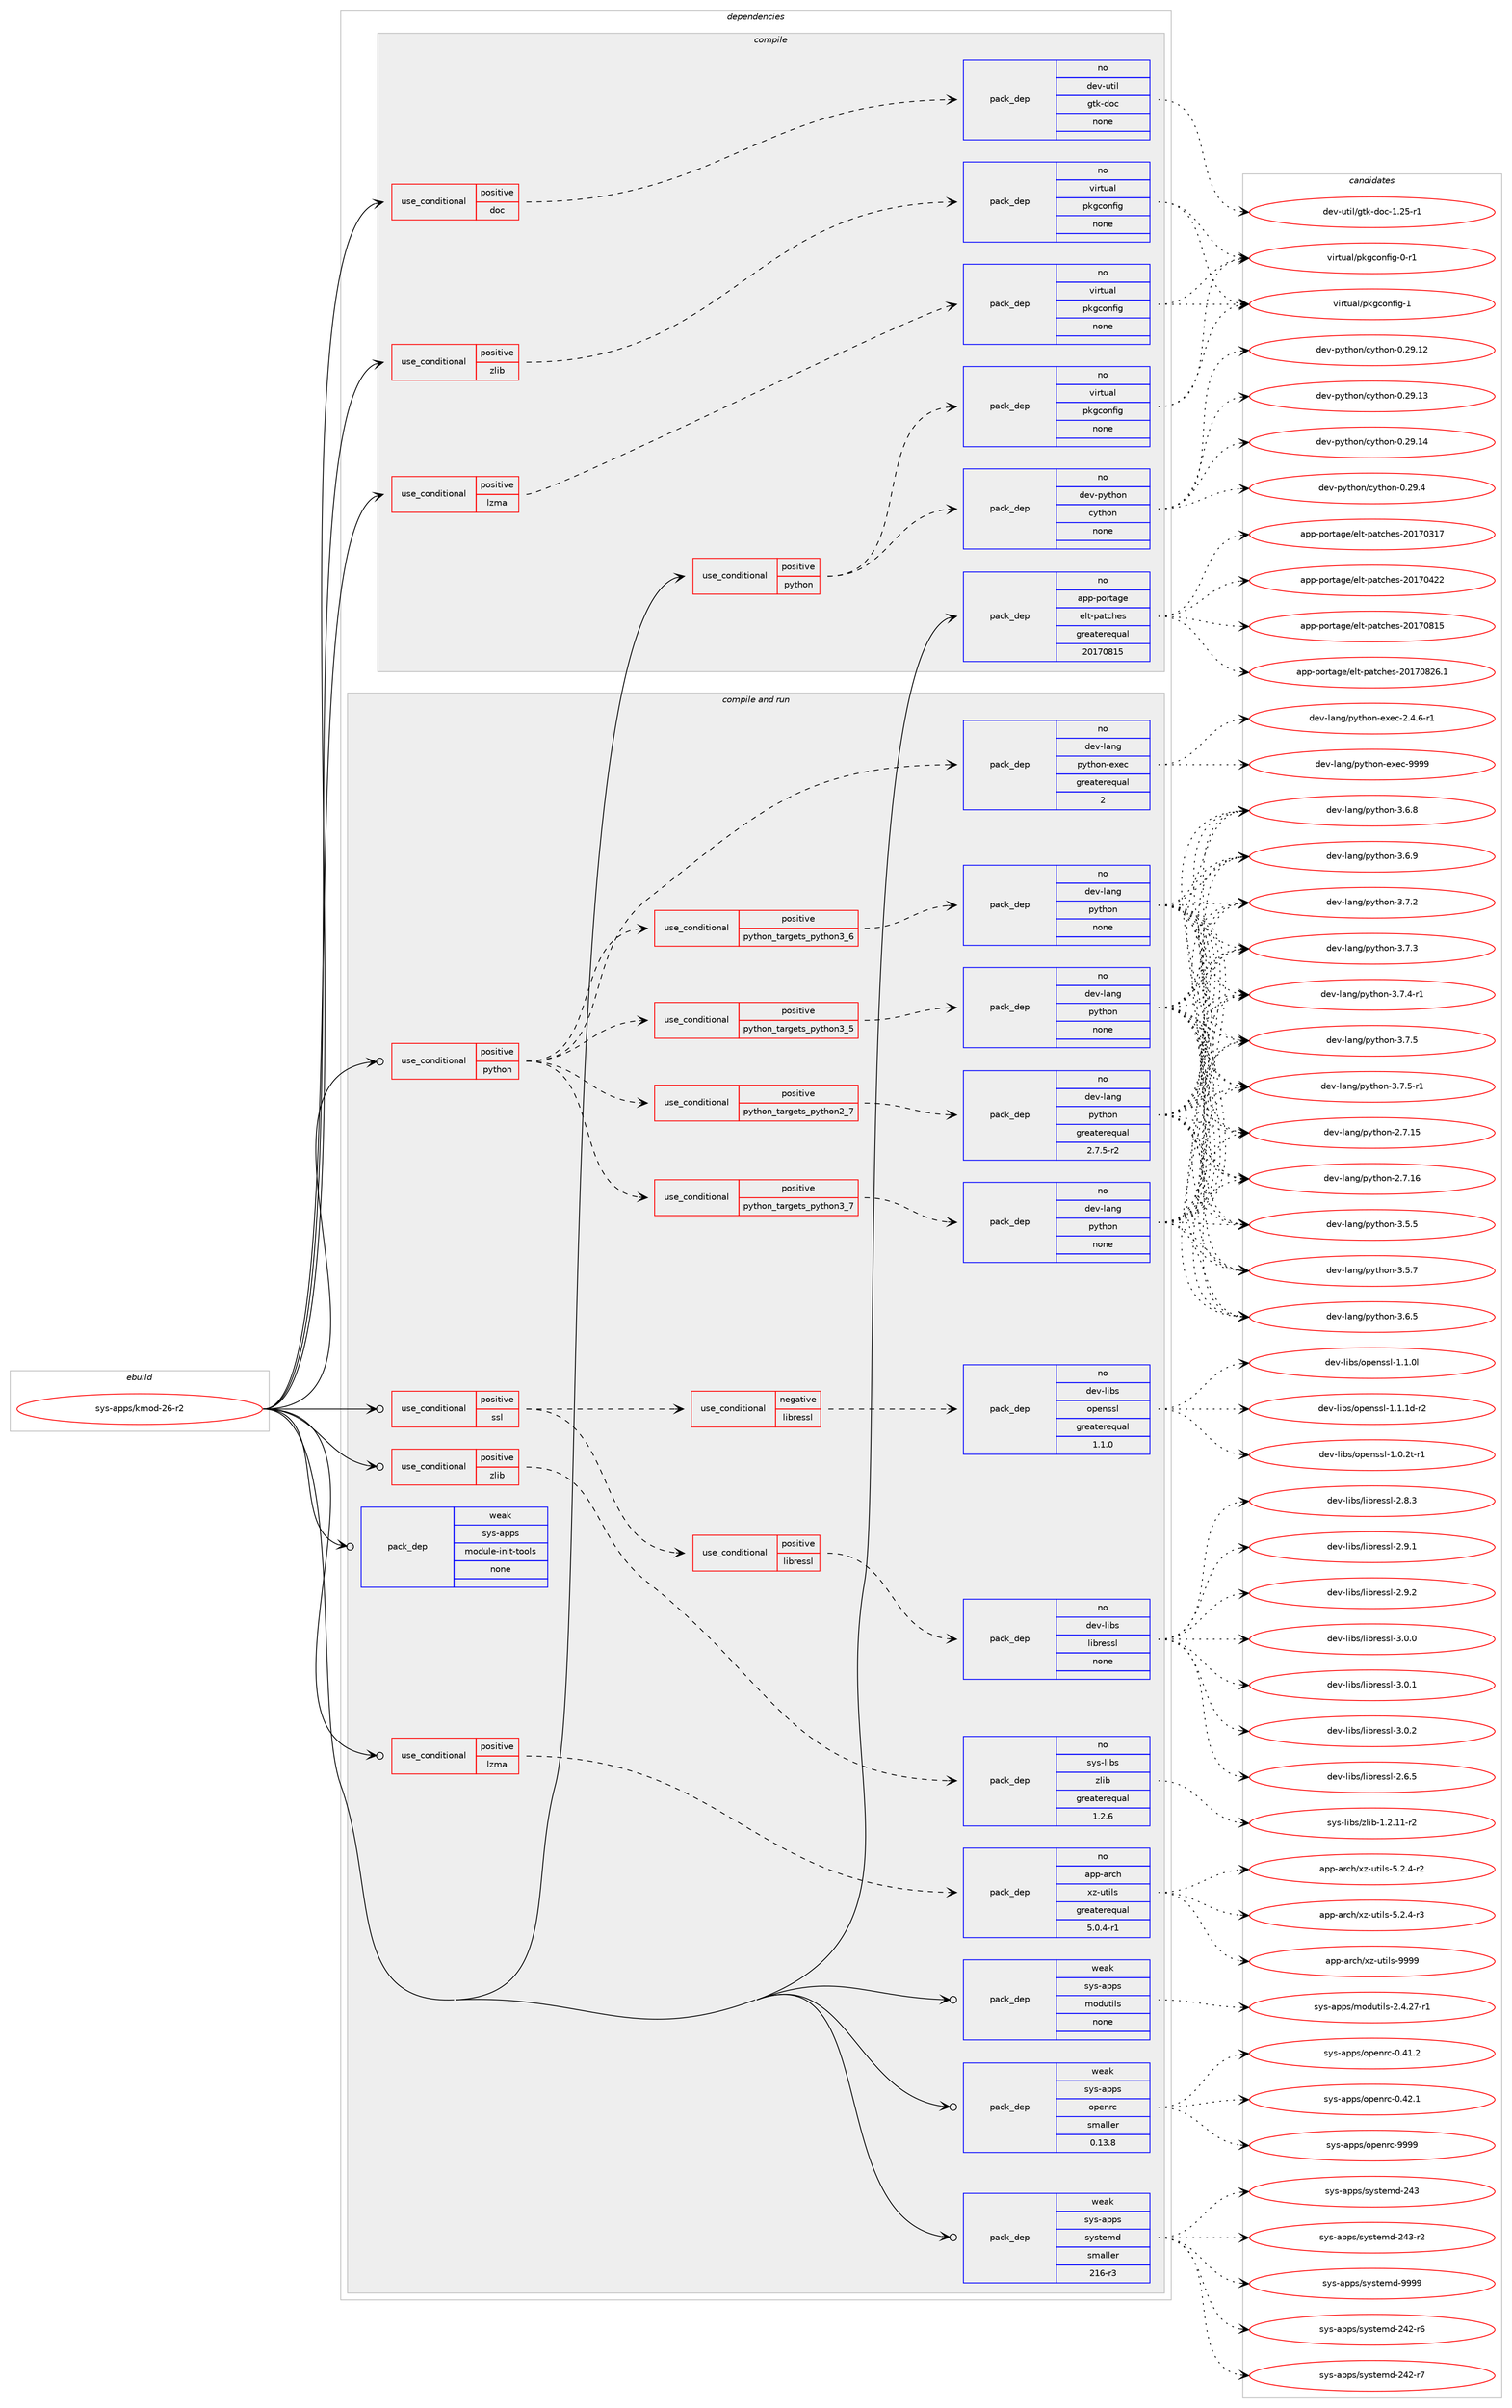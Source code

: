 digraph prolog {

# *************
# Graph options
# *************

newrank=true;
concentrate=true;
compound=true;
graph [rankdir=LR,fontname=Helvetica,fontsize=10,ranksep=1.5];#, ranksep=2.5, nodesep=0.2];
edge  [arrowhead=vee];
node  [fontname=Helvetica,fontsize=10];

# **********
# The ebuild
# **********

subgraph cluster_leftcol {
color=gray;
label=<<i>ebuild</i>>;
id [label="sys-apps/kmod-26-r2", color=red, width=4, href="../sys-apps/kmod-26-r2.svg"];
}

# ****************
# The dependencies
# ****************

subgraph cluster_midcol {
color=gray;
label=<<i>dependencies</i>>;
subgraph cluster_compile {
fillcolor="#eeeeee";
style=filled;
label=<<i>compile</i>>;
subgraph cond210954 {
dependency875922 [label=<<TABLE BORDER="0" CELLBORDER="1" CELLSPACING="0" CELLPADDING="4"><TR><TD ROWSPAN="3" CELLPADDING="10">use_conditional</TD></TR><TR><TD>positive</TD></TR><TR><TD>doc</TD></TR></TABLE>>, shape=none, color=red];
subgraph pack649614 {
dependency875923 [label=<<TABLE BORDER="0" CELLBORDER="1" CELLSPACING="0" CELLPADDING="4" WIDTH="220"><TR><TD ROWSPAN="6" CELLPADDING="30">pack_dep</TD></TR><TR><TD WIDTH="110">no</TD></TR><TR><TD>dev-util</TD></TR><TR><TD>gtk-doc</TD></TR><TR><TD>none</TD></TR><TR><TD></TD></TR></TABLE>>, shape=none, color=blue];
}
dependency875922:e -> dependency875923:w [weight=20,style="dashed",arrowhead="vee"];
}
id:e -> dependency875922:w [weight=20,style="solid",arrowhead="vee"];
subgraph cond210955 {
dependency875924 [label=<<TABLE BORDER="0" CELLBORDER="1" CELLSPACING="0" CELLPADDING="4"><TR><TD ROWSPAN="3" CELLPADDING="10">use_conditional</TD></TR><TR><TD>positive</TD></TR><TR><TD>lzma</TD></TR></TABLE>>, shape=none, color=red];
subgraph pack649615 {
dependency875925 [label=<<TABLE BORDER="0" CELLBORDER="1" CELLSPACING="0" CELLPADDING="4" WIDTH="220"><TR><TD ROWSPAN="6" CELLPADDING="30">pack_dep</TD></TR><TR><TD WIDTH="110">no</TD></TR><TR><TD>virtual</TD></TR><TR><TD>pkgconfig</TD></TR><TR><TD>none</TD></TR><TR><TD></TD></TR></TABLE>>, shape=none, color=blue];
}
dependency875924:e -> dependency875925:w [weight=20,style="dashed",arrowhead="vee"];
}
id:e -> dependency875924:w [weight=20,style="solid",arrowhead="vee"];
subgraph cond210956 {
dependency875926 [label=<<TABLE BORDER="0" CELLBORDER="1" CELLSPACING="0" CELLPADDING="4"><TR><TD ROWSPAN="3" CELLPADDING="10">use_conditional</TD></TR><TR><TD>positive</TD></TR><TR><TD>python</TD></TR></TABLE>>, shape=none, color=red];
subgraph pack649616 {
dependency875927 [label=<<TABLE BORDER="0" CELLBORDER="1" CELLSPACING="0" CELLPADDING="4" WIDTH="220"><TR><TD ROWSPAN="6" CELLPADDING="30">pack_dep</TD></TR><TR><TD WIDTH="110">no</TD></TR><TR><TD>dev-python</TD></TR><TR><TD>cython</TD></TR><TR><TD>none</TD></TR><TR><TD></TD></TR></TABLE>>, shape=none, color=blue];
}
dependency875926:e -> dependency875927:w [weight=20,style="dashed",arrowhead="vee"];
subgraph pack649617 {
dependency875928 [label=<<TABLE BORDER="0" CELLBORDER="1" CELLSPACING="0" CELLPADDING="4" WIDTH="220"><TR><TD ROWSPAN="6" CELLPADDING="30">pack_dep</TD></TR><TR><TD WIDTH="110">no</TD></TR><TR><TD>virtual</TD></TR><TR><TD>pkgconfig</TD></TR><TR><TD>none</TD></TR><TR><TD></TD></TR></TABLE>>, shape=none, color=blue];
}
dependency875926:e -> dependency875928:w [weight=20,style="dashed",arrowhead="vee"];
}
id:e -> dependency875926:w [weight=20,style="solid",arrowhead="vee"];
subgraph cond210957 {
dependency875929 [label=<<TABLE BORDER="0" CELLBORDER="1" CELLSPACING="0" CELLPADDING="4"><TR><TD ROWSPAN="3" CELLPADDING="10">use_conditional</TD></TR><TR><TD>positive</TD></TR><TR><TD>zlib</TD></TR></TABLE>>, shape=none, color=red];
subgraph pack649618 {
dependency875930 [label=<<TABLE BORDER="0" CELLBORDER="1" CELLSPACING="0" CELLPADDING="4" WIDTH="220"><TR><TD ROWSPAN="6" CELLPADDING="30">pack_dep</TD></TR><TR><TD WIDTH="110">no</TD></TR><TR><TD>virtual</TD></TR><TR><TD>pkgconfig</TD></TR><TR><TD>none</TD></TR><TR><TD></TD></TR></TABLE>>, shape=none, color=blue];
}
dependency875929:e -> dependency875930:w [weight=20,style="dashed",arrowhead="vee"];
}
id:e -> dependency875929:w [weight=20,style="solid",arrowhead="vee"];
subgraph pack649619 {
dependency875931 [label=<<TABLE BORDER="0" CELLBORDER="1" CELLSPACING="0" CELLPADDING="4" WIDTH="220"><TR><TD ROWSPAN="6" CELLPADDING="30">pack_dep</TD></TR><TR><TD WIDTH="110">no</TD></TR><TR><TD>app-portage</TD></TR><TR><TD>elt-patches</TD></TR><TR><TD>greaterequal</TD></TR><TR><TD>20170815</TD></TR></TABLE>>, shape=none, color=blue];
}
id:e -> dependency875931:w [weight=20,style="solid",arrowhead="vee"];
}
subgraph cluster_compileandrun {
fillcolor="#eeeeee";
style=filled;
label=<<i>compile and run</i>>;
subgraph cond210958 {
dependency875932 [label=<<TABLE BORDER="0" CELLBORDER="1" CELLSPACING="0" CELLPADDING="4"><TR><TD ROWSPAN="3" CELLPADDING="10">use_conditional</TD></TR><TR><TD>positive</TD></TR><TR><TD>lzma</TD></TR></TABLE>>, shape=none, color=red];
subgraph pack649620 {
dependency875933 [label=<<TABLE BORDER="0" CELLBORDER="1" CELLSPACING="0" CELLPADDING="4" WIDTH="220"><TR><TD ROWSPAN="6" CELLPADDING="30">pack_dep</TD></TR><TR><TD WIDTH="110">no</TD></TR><TR><TD>app-arch</TD></TR><TR><TD>xz-utils</TD></TR><TR><TD>greaterequal</TD></TR><TR><TD>5.0.4-r1</TD></TR></TABLE>>, shape=none, color=blue];
}
dependency875932:e -> dependency875933:w [weight=20,style="dashed",arrowhead="vee"];
}
id:e -> dependency875932:w [weight=20,style="solid",arrowhead="odotvee"];
subgraph cond210959 {
dependency875934 [label=<<TABLE BORDER="0" CELLBORDER="1" CELLSPACING="0" CELLPADDING="4"><TR><TD ROWSPAN="3" CELLPADDING="10">use_conditional</TD></TR><TR><TD>positive</TD></TR><TR><TD>python</TD></TR></TABLE>>, shape=none, color=red];
subgraph cond210960 {
dependency875935 [label=<<TABLE BORDER="0" CELLBORDER="1" CELLSPACING="0" CELLPADDING="4"><TR><TD ROWSPAN="3" CELLPADDING="10">use_conditional</TD></TR><TR><TD>positive</TD></TR><TR><TD>python_targets_python2_7</TD></TR></TABLE>>, shape=none, color=red];
subgraph pack649621 {
dependency875936 [label=<<TABLE BORDER="0" CELLBORDER="1" CELLSPACING="0" CELLPADDING="4" WIDTH="220"><TR><TD ROWSPAN="6" CELLPADDING="30">pack_dep</TD></TR><TR><TD WIDTH="110">no</TD></TR><TR><TD>dev-lang</TD></TR><TR><TD>python</TD></TR><TR><TD>greaterequal</TD></TR><TR><TD>2.7.5-r2</TD></TR></TABLE>>, shape=none, color=blue];
}
dependency875935:e -> dependency875936:w [weight=20,style="dashed",arrowhead="vee"];
}
dependency875934:e -> dependency875935:w [weight=20,style="dashed",arrowhead="vee"];
subgraph cond210961 {
dependency875937 [label=<<TABLE BORDER="0" CELLBORDER="1" CELLSPACING="0" CELLPADDING="4"><TR><TD ROWSPAN="3" CELLPADDING="10">use_conditional</TD></TR><TR><TD>positive</TD></TR><TR><TD>python_targets_python3_5</TD></TR></TABLE>>, shape=none, color=red];
subgraph pack649622 {
dependency875938 [label=<<TABLE BORDER="0" CELLBORDER="1" CELLSPACING="0" CELLPADDING="4" WIDTH="220"><TR><TD ROWSPAN="6" CELLPADDING="30">pack_dep</TD></TR><TR><TD WIDTH="110">no</TD></TR><TR><TD>dev-lang</TD></TR><TR><TD>python</TD></TR><TR><TD>none</TD></TR><TR><TD></TD></TR></TABLE>>, shape=none, color=blue];
}
dependency875937:e -> dependency875938:w [weight=20,style="dashed",arrowhead="vee"];
}
dependency875934:e -> dependency875937:w [weight=20,style="dashed",arrowhead="vee"];
subgraph cond210962 {
dependency875939 [label=<<TABLE BORDER="0" CELLBORDER="1" CELLSPACING="0" CELLPADDING="4"><TR><TD ROWSPAN="3" CELLPADDING="10">use_conditional</TD></TR><TR><TD>positive</TD></TR><TR><TD>python_targets_python3_6</TD></TR></TABLE>>, shape=none, color=red];
subgraph pack649623 {
dependency875940 [label=<<TABLE BORDER="0" CELLBORDER="1" CELLSPACING="0" CELLPADDING="4" WIDTH="220"><TR><TD ROWSPAN="6" CELLPADDING="30">pack_dep</TD></TR><TR><TD WIDTH="110">no</TD></TR><TR><TD>dev-lang</TD></TR><TR><TD>python</TD></TR><TR><TD>none</TD></TR><TR><TD></TD></TR></TABLE>>, shape=none, color=blue];
}
dependency875939:e -> dependency875940:w [weight=20,style="dashed",arrowhead="vee"];
}
dependency875934:e -> dependency875939:w [weight=20,style="dashed",arrowhead="vee"];
subgraph cond210963 {
dependency875941 [label=<<TABLE BORDER="0" CELLBORDER="1" CELLSPACING="0" CELLPADDING="4"><TR><TD ROWSPAN="3" CELLPADDING="10">use_conditional</TD></TR><TR><TD>positive</TD></TR><TR><TD>python_targets_python3_7</TD></TR></TABLE>>, shape=none, color=red];
subgraph pack649624 {
dependency875942 [label=<<TABLE BORDER="0" CELLBORDER="1" CELLSPACING="0" CELLPADDING="4" WIDTH="220"><TR><TD ROWSPAN="6" CELLPADDING="30">pack_dep</TD></TR><TR><TD WIDTH="110">no</TD></TR><TR><TD>dev-lang</TD></TR><TR><TD>python</TD></TR><TR><TD>none</TD></TR><TR><TD></TD></TR></TABLE>>, shape=none, color=blue];
}
dependency875941:e -> dependency875942:w [weight=20,style="dashed",arrowhead="vee"];
}
dependency875934:e -> dependency875941:w [weight=20,style="dashed",arrowhead="vee"];
subgraph pack649625 {
dependency875943 [label=<<TABLE BORDER="0" CELLBORDER="1" CELLSPACING="0" CELLPADDING="4" WIDTH="220"><TR><TD ROWSPAN="6" CELLPADDING="30">pack_dep</TD></TR><TR><TD WIDTH="110">no</TD></TR><TR><TD>dev-lang</TD></TR><TR><TD>python-exec</TD></TR><TR><TD>greaterequal</TD></TR><TR><TD>2</TD></TR></TABLE>>, shape=none, color=blue];
}
dependency875934:e -> dependency875943:w [weight=20,style="dashed",arrowhead="vee"];
}
id:e -> dependency875934:w [weight=20,style="solid",arrowhead="odotvee"];
subgraph cond210964 {
dependency875944 [label=<<TABLE BORDER="0" CELLBORDER="1" CELLSPACING="0" CELLPADDING="4"><TR><TD ROWSPAN="3" CELLPADDING="10">use_conditional</TD></TR><TR><TD>positive</TD></TR><TR><TD>ssl</TD></TR></TABLE>>, shape=none, color=red];
subgraph cond210965 {
dependency875945 [label=<<TABLE BORDER="0" CELLBORDER="1" CELLSPACING="0" CELLPADDING="4"><TR><TD ROWSPAN="3" CELLPADDING="10">use_conditional</TD></TR><TR><TD>negative</TD></TR><TR><TD>libressl</TD></TR></TABLE>>, shape=none, color=red];
subgraph pack649626 {
dependency875946 [label=<<TABLE BORDER="0" CELLBORDER="1" CELLSPACING="0" CELLPADDING="4" WIDTH="220"><TR><TD ROWSPAN="6" CELLPADDING="30">pack_dep</TD></TR><TR><TD WIDTH="110">no</TD></TR><TR><TD>dev-libs</TD></TR><TR><TD>openssl</TD></TR><TR><TD>greaterequal</TD></TR><TR><TD>1.1.0</TD></TR></TABLE>>, shape=none, color=blue];
}
dependency875945:e -> dependency875946:w [weight=20,style="dashed",arrowhead="vee"];
}
dependency875944:e -> dependency875945:w [weight=20,style="dashed",arrowhead="vee"];
subgraph cond210966 {
dependency875947 [label=<<TABLE BORDER="0" CELLBORDER="1" CELLSPACING="0" CELLPADDING="4"><TR><TD ROWSPAN="3" CELLPADDING="10">use_conditional</TD></TR><TR><TD>positive</TD></TR><TR><TD>libressl</TD></TR></TABLE>>, shape=none, color=red];
subgraph pack649627 {
dependency875948 [label=<<TABLE BORDER="0" CELLBORDER="1" CELLSPACING="0" CELLPADDING="4" WIDTH="220"><TR><TD ROWSPAN="6" CELLPADDING="30">pack_dep</TD></TR><TR><TD WIDTH="110">no</TD></TR><TR><TD>dev-libs</TD></TR><TR><TD>libressl</TD></TR><TR><TD>none</TD></TR><TR><TD></TD></TR></TABLE>>, shape=none, color=blue];
}
dependency875947:e -> dependency875948:w [weight=20,style="dashed",arrowhead="vee"];
}
dependency875944:e -> dependency875947:w [weight=20,style="dashed",arrowhead="vee"];
}
id:e -> dependency875944:w [weight=20,style="solid",arrowhead="odotvee"];
subgraph cond210967 {
dependency875949 [label=<<TABLE BORDER="0" CELLBORDER="1" CELLSPACING="0" CELLPADDING="4"><TR><TD ROWSPAN="3" CELLPADDING="10">use_conditional</TD></TR><TR><TD>positive</TD></TR><TR><TD>zlib</TD></TR></TABLE>>, shape=none, color=red];
subgraph pack649628 {
dependency875950 [label=<<TABLE BORDER="0" CELLBORDER="1" CELLSPACING="0" CELLPADDING="4" WIDTH="220"><TR><TD ROWSPAN="6" CELLPADDING="30">pack_dep</TD></TR><TR><TD WIDTH="110">no</TD></TR><TR><TD>sys-libs</TD></TR><TR><TD>zlib</TD></TR><TR><TD>greaterequal</TD></TR><TR><TD>1.2.6</TD></TR></TABLE>>, shape=none, color=blue];
}
dependency875949:e -> dependency875950:w [weight=20,style="dashed",arrowhead="vee"];
}
id:e -> dependency875949:w [weight=20,style="solid",arrowhead="odotvee"];
subgraph pack649629 {
dependency875951 [label=<<TABLE BORDER="0" CELLBORDER="1" CELLSPACING="0" CELLPADDING="4" WIDTH="220"><TR><TD ROWSPAN="6" CELLPADDING="30">pack_dep</TD></TR><TR><TD WIDTH="110">weak</TD></TR><TR><TD>sys-apps</TD></TR><TR><TD>module-init-tools</TD></TR><TR><TD>none</TD></TR><TR><TD></TD></TR></TABLE>>, shape=none, color=blue];
}
id:e -> dependency875951:w [weight=20,style="solid",arrowhead="odotvee"];
subgraph pack649630 {
dependency875952 [label=<<TABLE BORDER="0" CELLBORDER="1" CELLSPACING="0" CELLPADDING="4" WIDTH="220"><TR><TD ROWSPAN="6" CELLPADDING="30">pack_dep</TD></TR><TR><TD WIDTH="110">weak</TD></TR><TR><TD>sys-apps</TD></TR><TR><TD>modutils</TD></TR><TR><TD>none</TD></TR><TR><TD></TD></TR></TABLE>>, shape=none, color=blue];
}
id:e -> dependency875952:w [weight=20,style="solid",arrowhead="odotvee"];
subgraph pack649631 {
dependency875953 [label=<<TABLE BORDER="0" CELLBORDER="1" CELLSPACING="0" CELLPADDING="4" WIDTH="220"><TR><TD ROWSPAN="6" CELLPADDING="30">pack_dep</TD></TR><TR><TD WIDTH="110">weak</TD></TR><TR><TD>sys-apps</TD></TR><TR><TD>openrc</TD></TR><TR><TD>smaller</TD></TR><TR><TD>0.13.8</TD></TR></TABLE>>, shape=none, color=blue];
}
id:e -> dependency875953:w [weight=20,style="solid",arrowhead="odotvee"];
subgraph pack649632 {
dependency875954 [label=<<TABLE BORDER="0" CELLBORDER="1" CELLSPACING="0" CELLPADDING="4" WIDTH="220"><TR><TD ROWSPAN="6" CELLPADDING="30">pack_dep</TD></TR><TR><TD WIDTH="110">weak</TD></TR><TR><TD>sys-apps</TD></TR><TR><TD>systemd</TD></TR><TR><TD>smaller</TD></TR><TR><TD>216-r3</TD></TR></TABLE>>, shape=none, color=blue];
}
id:e -> dependency875954:w [weight=20,style="solid",arrowhead="odotvee"];
}
subgraph cluster_run {
fillcolor="#eeeeee";
style=filled;
label=<<i>run</i>>;
}
}

# **************
# The candidates
# **************

subgraph cluster_choices {
rank=same;
color=gray;
label=<<i>candidates</i>>;

subgraph choice649614 {
color=black;
nodesep=1;
choice1001011184511711610510847103116107451001119945494650534511449 [label="dev-util/gtk-doc-1.25-r1", color=red, width=4,href="../dev-util/gtk-doc-1.25-r1.svg"];
dependency875923:e -> choice1001011184511711610510847103116107451001119945494650534511449:w [style=dotted,weight="100"];
}
subgraph choice649615 {
color=black;
nodesep=1;
choice11810511411611797108471121071039911111010210510345484511449 [label="virtual/pkgconfig-0-r1", color=red, width=4,href="../virtual/pkgconfig-0-r1.svg"];
choice1181051141161179710847112107103991111101021051034549 [label="virtual/pkgconfig-1", color=red, width=4,href="../virtual/pkgconfig-1.svg"];
dependency875925:e -> choice11810511411611797108471121071039911111010210510345484511449:w [style=dotted,weight="100"];
dependency875925:e -> choice1181051141161179710847112107103991111101021051034549:w [style=dotted,weight="100"];
}
subgraph choice649616 {
color=black;
nodesep=1;
choice1001011184511212111610411111047991211161041111104548465057464950 [label="dev-python/cython-0.29.12", color=red, width=4,href="../dev-python/cython-0.29.12.svg"];
choice1001011184511212111610411111047991211161041111104548465057464951 [label="dev-python/cython-0.29.13", color=red, width=4,href="../dev-python/cython-0.29.13.svg"];
choice1001011184511212111610411111047991211161041111104548465057464952 [label="dev-python/cython-0.29.14", color=red, width=4,href="../dev-python/cython-0.29.14.svg"];
choice10010111845112121116104111110479912111610411111045484650574652 [label="dev-python/cython-0.29.4", color=red, width=4,href="../dev-python/cython-0.29.4.svg"];
dependency875927:e -> choice1001011184511212111610411111047991211161041111104548465057464950:w [style=dotted,weight="100"];
dependency875927:e -> choice1001011184511212111610411111047991211161041111104548465057464951:w [style=dotted,weight="100"];
dependency875927:e -> choice1001011184511212111610411111047991211161041111104548465057464952:w [style=dotted,weight="100"];
dependency875927:e -> choice10010111845112121116104111110479912111610411111045484650574652:w [style=dotted,weight="100"];
}
subgraph choice649617 {
color=black;
nodesep=1;
choice11810511411611797108471121071039911111010210510345484511449 [label="virtual/pkgconfig-0-r1", color=red, width=4,href="../virtual/pkgconfig-0-r1.svg"];
choice1181051141161179710847112107103991111101021051034549 [label="virtual/pkgconfig-1", color=red, width=4,href="../virtual/pkgconfig-1.svg"];
dependency875928:e -> choice11810511411611797108471121071039911111010210510345484511449:w [style=dotted,weight="100"];
dependency875928:e -> choice1181051141161179710847112107103991111101021051034549:w [style=dotted,weight="100"];
}
subgraph choice649618 {
color=black;
nodesep=1;
choice11810511411611797108471121071039911111010210510345484511449 [label="virtual/pkgconfig-0-r1", color=red, width=4,href="../virtual/pkgconfig-0-r1.svg"];
choice1181051141161179710847112107103991111101021051034549 [label="virtual/pkgconfig-1", color=red, width=4,href="../virtual/pkgconfig-1.svg"];
dependency875930:e -> choice11810511411611797108471121071039911111010210510345484511449:w [style=dotted,weight="100"];
dependency875930:e -> choice1181051141161179710847112107103991111101021051034549:w [style=dotted,weight="100"];
}
subgraph choice649619 {
color=black;
nodesep=1;
choice97112112451121111141169710310147101108116451129711699104101115455048495548514955 [label="app-portage/elt-patches-20170317", color=red, width=4,href="../app-portage/elt-patches-20170317.svg"];
choice97112112451121111141169710310147101108116451129711699104101115455048495548525050 [label="app-portage/elt-patches-20170422", color=red, width=4,href="../app-portage/elt-patches-20170422.svg"];
choice97112112451121111141169710310147101108116451129711699104101115455048495548564953 [label="app-portage/elt-patches-20170815", color=red, width=4,href="../app-portage/elt-patches-20170815.svg"];
choice971121124511211111411697103101471011081164511297116991041011154550484955485650544649 [label="app-portage/elt-patches-20170826.1", color=red, width=4,href="../app-portage/elt-patches-20170826.1.svg"];
dependency875931:e -> choice97112112451121111141169710310147101108116451129711699104101115455048495548514955:w [style=dotted,weight="100"];
dependency875931:e -> choice97112112451121111141169710310147101108116451129711699104101115455048495548525050:w [style=dotted,weight="100"];
dependency875931:e -> choice97112112451121111141169710310147101108116451129711699104101115455048495548564953:w [style=dotted,weight="100"];
dependency875931:e -> choice971121124511211111411697103101471011081164511297116991041011154550484955485650544649:w [style=dotted,weight="100"];
}
subgraph choice649620 {
color=black;
nodesep=1;
choice9711211245971149910447120122451171161051081154553465046524511450 [label="app-arch/xz-utils-5.2.4-r2", color=red, width=4,href="../app-arch/xz-utils-5.2.4-r2.svg"];
choice9711211245971149910447120122451171161051081154553465046524511451 [label="app-arch/xz-utils-5.2.4-r3", color=red, width=4,href="../app-arch/xz-utils-5.2.4-r3.svg"];
choice9711211245971149910447120122451171161051081154557575757 [label="app-arch/xz-utils-9999", color=red, width=4,href="../app-arch/xz-utils-9999.svg"];
dependency875933:e -> choice9711211245971149910447120122451171161051081154553465046524511450:w [style=dotted,weight="100"];
dependency875933:e -> choice9711211245971149910447120122451171161051081154553465046524511451:w [style=dotted,weight="100"];
dependency875933:e -> choice9711211245971149910447120122451171161051081154557575757:w [style=dotted,weight="100"];
}
subgraph choice649621 {
color=black;
nodesep=1;
choice10010111845108971101034711212111610411111045504655464953 [label="dev-lang/python-2.7.15", color=red, width=4,href="../dev-lang/python-2.7.15.svg"];
choice10010111845108971101034711212111610411111045504655464954 [label="dev-lang/python-2.7.16", color=red, width=4,href="../dev-lang/python-2.7.16.svg"];
choice100101118451089711010347112121116104111110455146534653 [label="dev-lang/python-3.5.5", color=red, width=4,href="../dev-lang/python-3.5.5.svg"];
choice100101118451089711010347112121116104111110455146534655 [label="dev-lang/python-3.5.7", color=red, width=4,href="../dev-lang/python-3.5.7.svg"];
choice100101118451089711010347112121116104111110455146544653 [label="dev-lang/python-3.6.5", color=red, width=4,href="../dev-lang/python-3.6.5.svg"];
choice100101118451089711010347112121116104111110455146544656 [label="dev-lang/python-3.6.8", color=red, width=4,href="../dev-lang/python-3.6.8.svg"];
choice100101118451089711010347112121116104111110455146544657 [label="dev-lang/python-3.6.9", color=red, width=4,href="../dev-lang/python-3.6.9.svg"];
choice100101118451089711010347112121116104111110455146554650 [label="dev-lang/python-3.7.2", color=red, width=4,href="../dev-lang/python-3.7.2.svg"];
choice100101118451089711010347112121116104111110455146554651 [label="dev-lang/python-3.7.3", color=red, width=4,href="../dev-lang/python-3.7.3.svg"];
choice1001011184510897110103471121211161041111104551465546524511449 [label="dev-lang/python-3.7.4-r1", color=red, width=4,href="../dev-lang/python-3.7.4-r1.svg"];
choice100101118451089711010347112121116104111110455146554653 [label="dev-lang/python-3.7.5", color=red, width=4,href="../dev-lang/python-3.7.5.svg"];
choice1001011184510897110103471121211161041111104551465546534511449 [label="dev-lang/python-3.7.5-r1", color=red, width=4,href="../dev-lang/python-3.7.5-r1.svg"];
dependency875936:e -> choice10010111845108971101034711212111610411111045504655464953:w [style=dotted,weight="100"];
dependency875936:e -> choice10010111845108971101034711212111610411111045504655464954:w [style=dotted,weight="100"];
dependency875936:e -> choice100101118451089711010347112121116104111110455146534653:w [style=dotted,weight="100"];
dependency875936:e -> choice100101118451089711010347112121116104111110455146534655:w [style=dotted,weight="100"];
dependency875936:e -> choice100101118451089711010347112121116104111110455146544653:w [style=dotted,weight="100"];
dependency875936:e -> choice100101118451089711010347112121116104111110455146544656:w [style=dotted,weight="100"];
dependency875936:e -> choice100101118451089711010347112121116104111110455146544657:w [style=dotted,weight="100"];
dependency875936:e -> choice100101118451089711010347112121116104111110455146554650:w [style=dotted,weight="100"];
dependency875936:e -> choice100101118451089711010347112121116104111110455146554651:w [style=dotted,weight="100"];
dependency875936:e -> choice1001011184510897110103471121211161041111104551465546524511449:w [style=dotted,weight="100"];
dependency875936:e -> choice100101118451089711010347112121116104111110455146554653:w [style=dotted,weight="100"];
dependency875936:e -> choice1001011184510897110103471121211161041111104551465546534511449:w [style=dotted,weight="100"];
}
subgraph choice649622 {
color=black;
nodesep=1;
choice10010111845108971101034711212111610411111045504655464953 [label="dev-lang/python-2.7.15", color=red, width=4,href="../dev-lang/python-2.7.15.svg"];
choice10010111845108971101034711212111610411111045504655464954 [label="dev-lang/python-2.7.16", color=red, width=4,href="../dev-lang/python-2.7.16.svg"];
choice100101118451089711010347112121116104111110455146534653 [label="dev-lang/python-3.5.5", color=red, width=4,href="../dev-lang/python-3.5.5.svg"];
choice100101118451089711010347112121116104111110455146534655 [label="dev-lang/python-3.5.7", color=red, width=4,href="../dev-lang/python-3.5.7.svg"];
choice100101118451089711010347112121116104111110455146544653 [label="dev-lang/python-3.6.5", color=red, width=4,href="../dev-lang/python-3.6.5.svg"];
choice100101118451089711010347112121116104111110455146544656 [label="dev-lang/python-3.6.8", color=red, width=4,href="../dev-lang/python-3.6.8.svg"];
choice100101118451089711010347112121116104111110455146544657 [label="dev-lang/python-3.6.9", color=red, width=4,href="../dev-lang/python-3.6.9.svg"];
choice100101118451089711010347112121116104111110455146554650 [label="dev-lang/python-3.7.2", color=red, width=4,href="../dev-lang/python-3.7.2.svg"];
choice100101118451089711010347112121116104111110455146554651 [label="dev-lang/python-3.7.3", color=red, width=4,href="../dev-lang/python-3.7.3.svg"];
choice1001011184510897110103471121211161041111104551465546524511449 [label="dev-lang/python-3.7.4-r1", color=red, width=4,href="../dev-lang/python-3.7.4-r1.svg"];
choice100101118451089711010347112121116104111110455146554653 [label="dev-lang/python-3.7.5", color=red, width=4,href="../dev-lang/python-3.7.5.svg"];
choice1001011184510897110103471121211161041111104551465546534511449 [label="dev-lang/python-3.7.5-r1", color=red, width=4,href="../dev-lang/python-3.7.5-r1.svg"];
dependency875938:e -> choice10010111845108971101034711212111610411111045504655464953:w [style=dotted,weight="100"];
dependency875938:e -> choice10010111845108971101034711212111610411111045504655464954:w [style=dotted,weight="100"];
dependency875938:e -> choice100101118451089711010347112121116104111110455146534653:w [style=dotted,weight="100"];
dependency875938:e -> choice100101118451089711010347112121116104111110455146534655:w [style=dotted,weight="100"];
dependency875938:e -> choice100101118451089711010347112121116104111110455146544653:w [style=dotted,weight="100"];
dependency875938:e -> choice100101118451089711010347112121116104111110455146544656:w [style=dotted,weight="100"];
dependency875938:e -> choice100101118451089711010347112121116104111110455146544657:w [style=dotted,weight="100"];
dependency875938:e -> choice100101118451089711010347112121116104111110455146554650:w [style=dotted,weight="100"];
dependency875938:e -> choice100101118451089711010347112121116104111110455146554651:w [style=dotted,weight="100"];
dependency875938:e -> choice1001011184510897110103471121211161041111104551465546524511449:w [style=dotted,weight="100"];
dependency875938:e -> choice100101118451089711010347112121116104111110455146554653:w [style=dotted,weight="100"];
dependency875938:e -> choice1001011184510897110103471121211161041111104551465546534511449:w [style=dotted,weight="100"];
}
subgraph choice649623 {
color=black;
nodesep=1;
choice10010111845108971101034711212111610411111045504655464953 [label="dev-lang/python-2.7.15", color=red, width=4,href="../dev-lang/python-2.7.15.svg"];
choice10010111845108971101034711212111610411111045504655464954 [label="dev-lang/python-2.7.16", color=red, width=4,href="../dev-lang/python-2.7.16.svg"];
choice100101118451089711010347112121116104111110455146534653 [label="dev-lang/python-3.5.5", color=red, width=4,href="../dev-lang/python-3.5.5.svg"];
choice100101118451089711010347112121116104111110455146534655 [label="dev-lang/python-3.5.7", color=red, width=4,href="../dev-lang/python-3.5.7.svg"];
choice100101118451089711010347112121116104111110455146544653 [label="dev-lang/python-3.6.5", color=red, width=4,href="../dev-lang/python-3.6.5.svg"];
choice100101118451089711010347112121116104111110455146544656 [label="dev-lang/python-3.6.8", color=red, width=4,href="../dev-lang/python-3.6.8.svg"];
choice100101118451089711010347112121116104111110455146544657 [label="dev-lang/python-3.6.9", color=red, width=4,href="../dev-lang/python-3.6.9.svg"];
choice100101118451089711010347112121116104111110455146554650 [label="dev-lang/python-3.7.2", color=red, width=4,href="../dev-lang/python-3.7.2.svg"];
choice100101118451089711010347112121116104111110455146554651 [label="dev-lang/python-3.7.3", color=red, width=4,href="../dev-lang/python-3.7.3.svg"];
choice1001011184510897110103471121211161041111104551465546524511449 [label="dev-lang/python-3.7.4-r1", color=red, width=4,href="../dev-lang/python-3.7.4-r1.svg"];
choice100101118451089711010347112121116104111110455146554653 [label="dev-lang/python-3.7.5", color=red, width=4,href="../dev-lang/python-3.7.5.svg"];
choice1001011184510897110103471121211161041111104551465546534511449 [label="dev-lang/python-3.7.5-r1", color=red, width=4,href="../dev-lang/python-3.7.5-r1.svg"];
dependency875940:e -> choice10010111845108971101034711212111610411111045504655464953:w [style=dotted,weight="100"];
dependency875940:e -> choice10010111845108971101034711212111610411111045504655464954:w [style=dotted,weight="100"];
dependency875940:e -> choice100101118451089711010347112121116104111110455146534653:w [style=dotted,weight="100"];
dependency875940:e -> choice100101118451089711010347112121116104111110455146534655:w [style=dotted,weight="100"];
dependency875940:e -> choice100101118451089711010347112121116104111110455146544653:w [style=dotted,weight="100"];
dependency875940:e -> choice100101118451089711010347112121116104111110455146544656:w [style=dotted,weight="100"];
dependency875940:e -> choice100101118451089711010347112121116104111110455146544657:w [style=dotted,weight="100"];
dependency875940:e -> choice100101118451089711010347112121116104111110455146554650:w [style=dotted,weight="100"];
dependency875940:e -> choice100101118451089711010347112121116104111110455146554651:w [style=dotted,weight="100"];
dependency875940:e -> choice1001011184510897110103471121211161041111104551465546524511449:w [style=dotted,weight="100"];
dependency875940:e -> choice100101118451089711010347112121116104111110455146554653:w [style=dotted,weight="100"];
dependency875940:e -> choice1001011184510897110103471121211161041111104551465546534511449:w [style=dotted,weight="100"];
}
subgraph choice649624 {
color=black;
nodesep=1;
choice10010111845108971101034711212111610411111045504655464953 [label="dev-lang/python-2.7.15", color=red, width=4,href="../dev-lang/python-2.7.15.svg"];
choice10010111845108971101034711212111610411111045504655464954 [label="dev-lang/python-2.7.16", color=red, width=4,href="../dev-lang/python-2.7.16.svg"];
choice100101118451089711010347112121116104111110455146534653 [label="dev-lang/python-3.5.5", color=red, width=4,href="../dev-lang/python-3.5.5.svg"];
choice100101118451089711010347112121116104111110455146534655 [label="dev-lang/python-3.5.7", color=red, width=4,href="../dev-lang/python-3.5.7.svg"];
choice100101118451089711010347112121116104111110455146544653 [label="dev-lang/python-3.6.5", color=red, width=4,href="../dev-lang/python-3.6.5.svg"];
choice100101118451089711010347112121116104111110455146544656 [label="dev-lang/python-3.6.8", color=red, width=4,href="../dev-lang/python-3.6.8.svg"];
choice100101118451089711010347112121116104111110455146544657 [label="dev-lang/python-3.6.9", color=red, width=4,href="../dev-lang/python-3.6.9.svg"];
choice100101118451089711010347112121116104111110455146554650 [label="dev-lang/python-3.7.2", color=red, width=4,href="../dev-lang/python-3.7.2.svg"];
choice100101118451089711010347112121116104111110455146554651 [label="dev-lang/python-3.7.3", color=red, width=4,href="../dev-lang/python-3.7.3.svg"];
choice1001011184510897110103471121211161041111104551465546524511449 [label="dev-lang/python-3.7.4-r1", color=red, width=4,href="../dev-lang/python-3.7.4-r1.svg"];
choice100101118451089711010347112121116104111110455146554653 [label="dev-lang/python-3.7.5", color=red, width=4,href="../dev-lang/python-3.7.5.svg"];
choice1001011184510897110103471121211161041111104551465546534511449 [label="dev-lang/python-3.7.5-r1", color=red, width=4,href="../dev-lang/python-3.7.5-r1.svg"];
dependency875942:e -> choice10010111845108971101034711212111610411111045504655464953:w [style=dotted,weight="100"];
dependency875942:e -> choice10010111845108971101034711212111610411111045504655464954:w [style=dotted,weight="100"];
dependency875942:e -> choice100101118451089711010347112121116104111110455146534653:w [style=dotted,weight="100"];
dependency875942:e -> choice100101118451089711010347112121116104111110455146534655:w [style=dotted,weight="100"];
dependency875942:e -> choice100101118451089711010347112121116104111110455146544653:w [style=dotted,weight="100"];
dependency875942:e -> choice100101118451089711010347112121116104111110455146544656:w [style=dotted,weight="100"];
dependency875942:e -> choice100101118451089711010347112121116104111110455146544657:w [style=dotted,weight="100"];
dependency875942:e -> choice100101118451089711010347112121116104111110455146554650:w [style=dotted,weight="100"];
dependency875942:e -> choice100101118451089711010347112121116104111110455146554651:w [style=dotted,weight="100"];
dependency875942:e -> choice1001011184510897110103471121211161041111104551465546524511449:w [style=dotted,weight="100"];
dependency875942:e -> choice100101118451089711010347112121116104111110455146554653:w [style=dotted,weight="100"];
dependency875942:e -> choice1001011184510897110103471121211161041111104551465546534511449:w [style=dotted,weight="100"];
}
subgraph choice649625 {
color=black;
nodesep=1;
choice10010111845108971101034711212111610411111045101120101994550465246544511449 [label="dev-lang/python-exec-2.4.6-r1", color=red, width=4,href="../dev-lang/python-exec-2.4.6-r1.svg"];
choice10010111845108971101034711212111610411111045101120101994557575757 [label="dev-lang/python-exec-9999", color=red, width=4,href="../dev-lang/python-exec-9999.svg"];
dependency875943:e -> choice10010111845108971101034711212111610411111045101120101994550465246544511449:w [style=dotted,weight="100"];
dependency875943:e -> choice10010111845108971101034711212111610411111045101120101994557575757:w [style=dotted,weight="100"];
}
subgraph choice649626 {
color=black;
nodesep=1;
choice1001011184510810598115471111121011101151151084549464846501164511449 [label="dev-libs/openssl-1.0.2t-r1", color=red, width=4,href="../dev-libs/openssl-1.0.2t-r1.svg"];
choice100101118451081059811547111112101110115115108454946494648108 [label="dev-libs/openssl-1.1.0l", color=red, width=4,href="../dev-libs/openssl-1.1.0l.svg"];
choice1001011184510810598115471111121011101151151084549464946491004511450 [label="dev-libs/openssl-1.1.1d-r2", color=red, width=4,href="../dev-libs/openssl-1.1.1d-r2.svg"];
dependency875946:e -> choice1001011184510810598115471111121011101151151084549464846501164511449:w [style=dotted,weight="100"];
dependency875946:e -> choice100101118451081059811547111112101110115115108454946494648108:w [style=dotted,weight="100"];
dependency875946:e -> choice1001011184510810598115471111121011101151151084549464946491004511450:w [style=dotted,weight="100"];
}
subgraph choice649627 {
color=black;
nodesep=1;
choice10010111845108105981154710810598114101115115108455046544653 [label="dev-libs/libressl-2.6.5", color=red, width=4,href="../dev-libs/libressl-2.6.5.svg"];
choice10010111845108105981154710810598114101115115108455046564651 [label="dev-libs/libressl-2.8.3", color=red, width=4,href="../dev-libs/libressl-2.8.3.svg"];
choice10010111845108105981154710810598114101115115108455046574649 [label="dev-libs/libressl-2.9.1", color=red, width=4,href="../dev-libs/libressl-2.9.1.svg"];
choice10010111845108105981154710810598114101115115108455046574650 [label="dev-libs/libressl-2.9.2", color=red, width=4,href="../dev-libs/libressl-2.9.2.svg"];
choice10010111845108105981154710810598114101115115108455146484648 [label="dev-libs/libressl-3.0.0", color=red, width=4,href="../dev-libs/libressl-3.0.0.svg"];
choice10010111845108105981154710810598114101115115108455146484649 [label="dev-libs/libressl-3.0.1", color=red, width=4,href="../dev-libs/libressl-3.0.1.svg"];
choice10010111845108105981154710810598114101115115108455146484650 [label="dev-libs/libressl-3.0.2", color=red, width=4,href="../dev-libs/libressl-3.0.2.svg"];
dependency875948:e -> choice10010111845108105981154710810598114101115115108455046544653:w [style=dotted,weight="100"];
dependency875948:e -> choice10010111845108105981154710810598114101115115108455046564651:w [style=dotted,weight="100"];
dependency875948:e -> choice10010111845108105981154710810598114101115115108455046574649:w [style=dotted,weight="100"];
dependency875948:e -> choice10010111845108105981154710810598114101115115108455046574650:w [style=dotted,weight="100"];
dependency875948:e -> choice10010111845108105981154710810598114101115115108455146484648:w [style=dotted,weight="100"];
dependency875948:e -> choice10010111845108105981154710810598114101115115108455146484649:w [style=dotted,weight="100"];
dependency875948:e -> choice10010111845108105981154710810598114101115115108455146484650:w [style=dotted,weight="100"];
}
subgraph choice649628 {
color=black;
nodesep=1;
choice11512111545108105981154712210810598454946504649494511450 [label="sys-libs/zlib-1.2.11-r2", color=red, width=4,href="../sys-libs/zlib-1.2.11-r2.svg"];
dependency875950:e -> choice11512111545108105981154712210810598454946504649494511450:w [style=dotted,weight="100"];
}
subgraph choice649629 {
color=black;
nodesep=1;
}
subgraph choice649630 {
color=black;
nodesep=1;
choice115121115459711211211547109111100117116105108115455046524650554511449 [label="sys-apps/modutils-2.4.27-r1", color=red, width=4,href="../sys-apps/modutils-2.4.27-r1.svg"];
dependency875952:e -> choice115121115459711211211547109111100117116105108115455046524650554511449:w [style=dotted,weight="100"];
}
subgraph choice649631 {
color=black;
nodesep=1;
choice1151211154597112112115471111121011101149945484652494650 [label="sys-apps/openrc-0.41.2", color=red, width=4,href="../sys-apps/openrc-0.41.2.svg"];
choice1151211154597112112115471111121011101149945484652504649 [label="sys-apps/openrc-0.42.1", color=red, width=4,href="../sys-apps/openrc-0.42.1.svg"];
choice115121115459711211211547111112101110114994557575757 [label="sys-apps/openrc-9999", color=red, width=4,href="../sys-apps/openrc-9999.svg"];
dependency875953:e -> choice1151211154597112112115471111121011101149945484652494650:w [style=dotted,weight="100"];
dependency875953:e -> choice1151211154597112112115471111121011101149945484652504649:w [style=dotted,weight="100"];
dependency875953:e -> choice115121115459711211211547111112101110114994557575757:w [style=dotted,weight="100"];
}
subgraph choice649632 {
color=black;
nodesep=1;
choice115121115459711211211547115121115116101109100455052504511454 [label="sys-apps/systemd-242-r6", color=red, width=4,href="../sys-apps/systemd-242-r6.svg"];
choice115121115459711211211547115121115116101109100455052504511455 [label="sys-apps/systemd-242-r7", color=red, width=4,href="../sys-apps/systemd-242-r7.svg"];
choice11512111545971121121154711512111511610110910045505251 [label="sys-apps/systemd-243", color=red, width=4,href="../sys-apps/systemd-243.svg"];
choice115121115459711211211547115121115116101109100455052514511450 [label="sys-apps/systemd-243-r2", color=red, width=4,href="../sys-apps/systemd-243-r2.svg"];
choice1151211154597112112115471151211151161011091004557575757 [label="sys-apps/systemd-9999", color=red, width=4,href="../sys-apps/systemd-9999.svg"];
dependency875954:e -> choice115121115459711211211547115121115116101109100455052504511454:w [style=dotted,weight="100"];
dependency875954:e -> choice115121115459711211211547115121115116101109100455052504511455:w [style=dotted,weight="100"];
dependency875954:e -> choice11512111545971121121154711512111511610110910045505251:w [style=dotted,weight="100"];
dependency875954:e -> choice115121115459711211211547115121115116101109100455052514511450:w [style=dotted,weight="100"];
dependency875954:e -> choice1151211154597112112115471151211151161011091004557575757:w [style=dotted,weight="100"];
}
}

}
